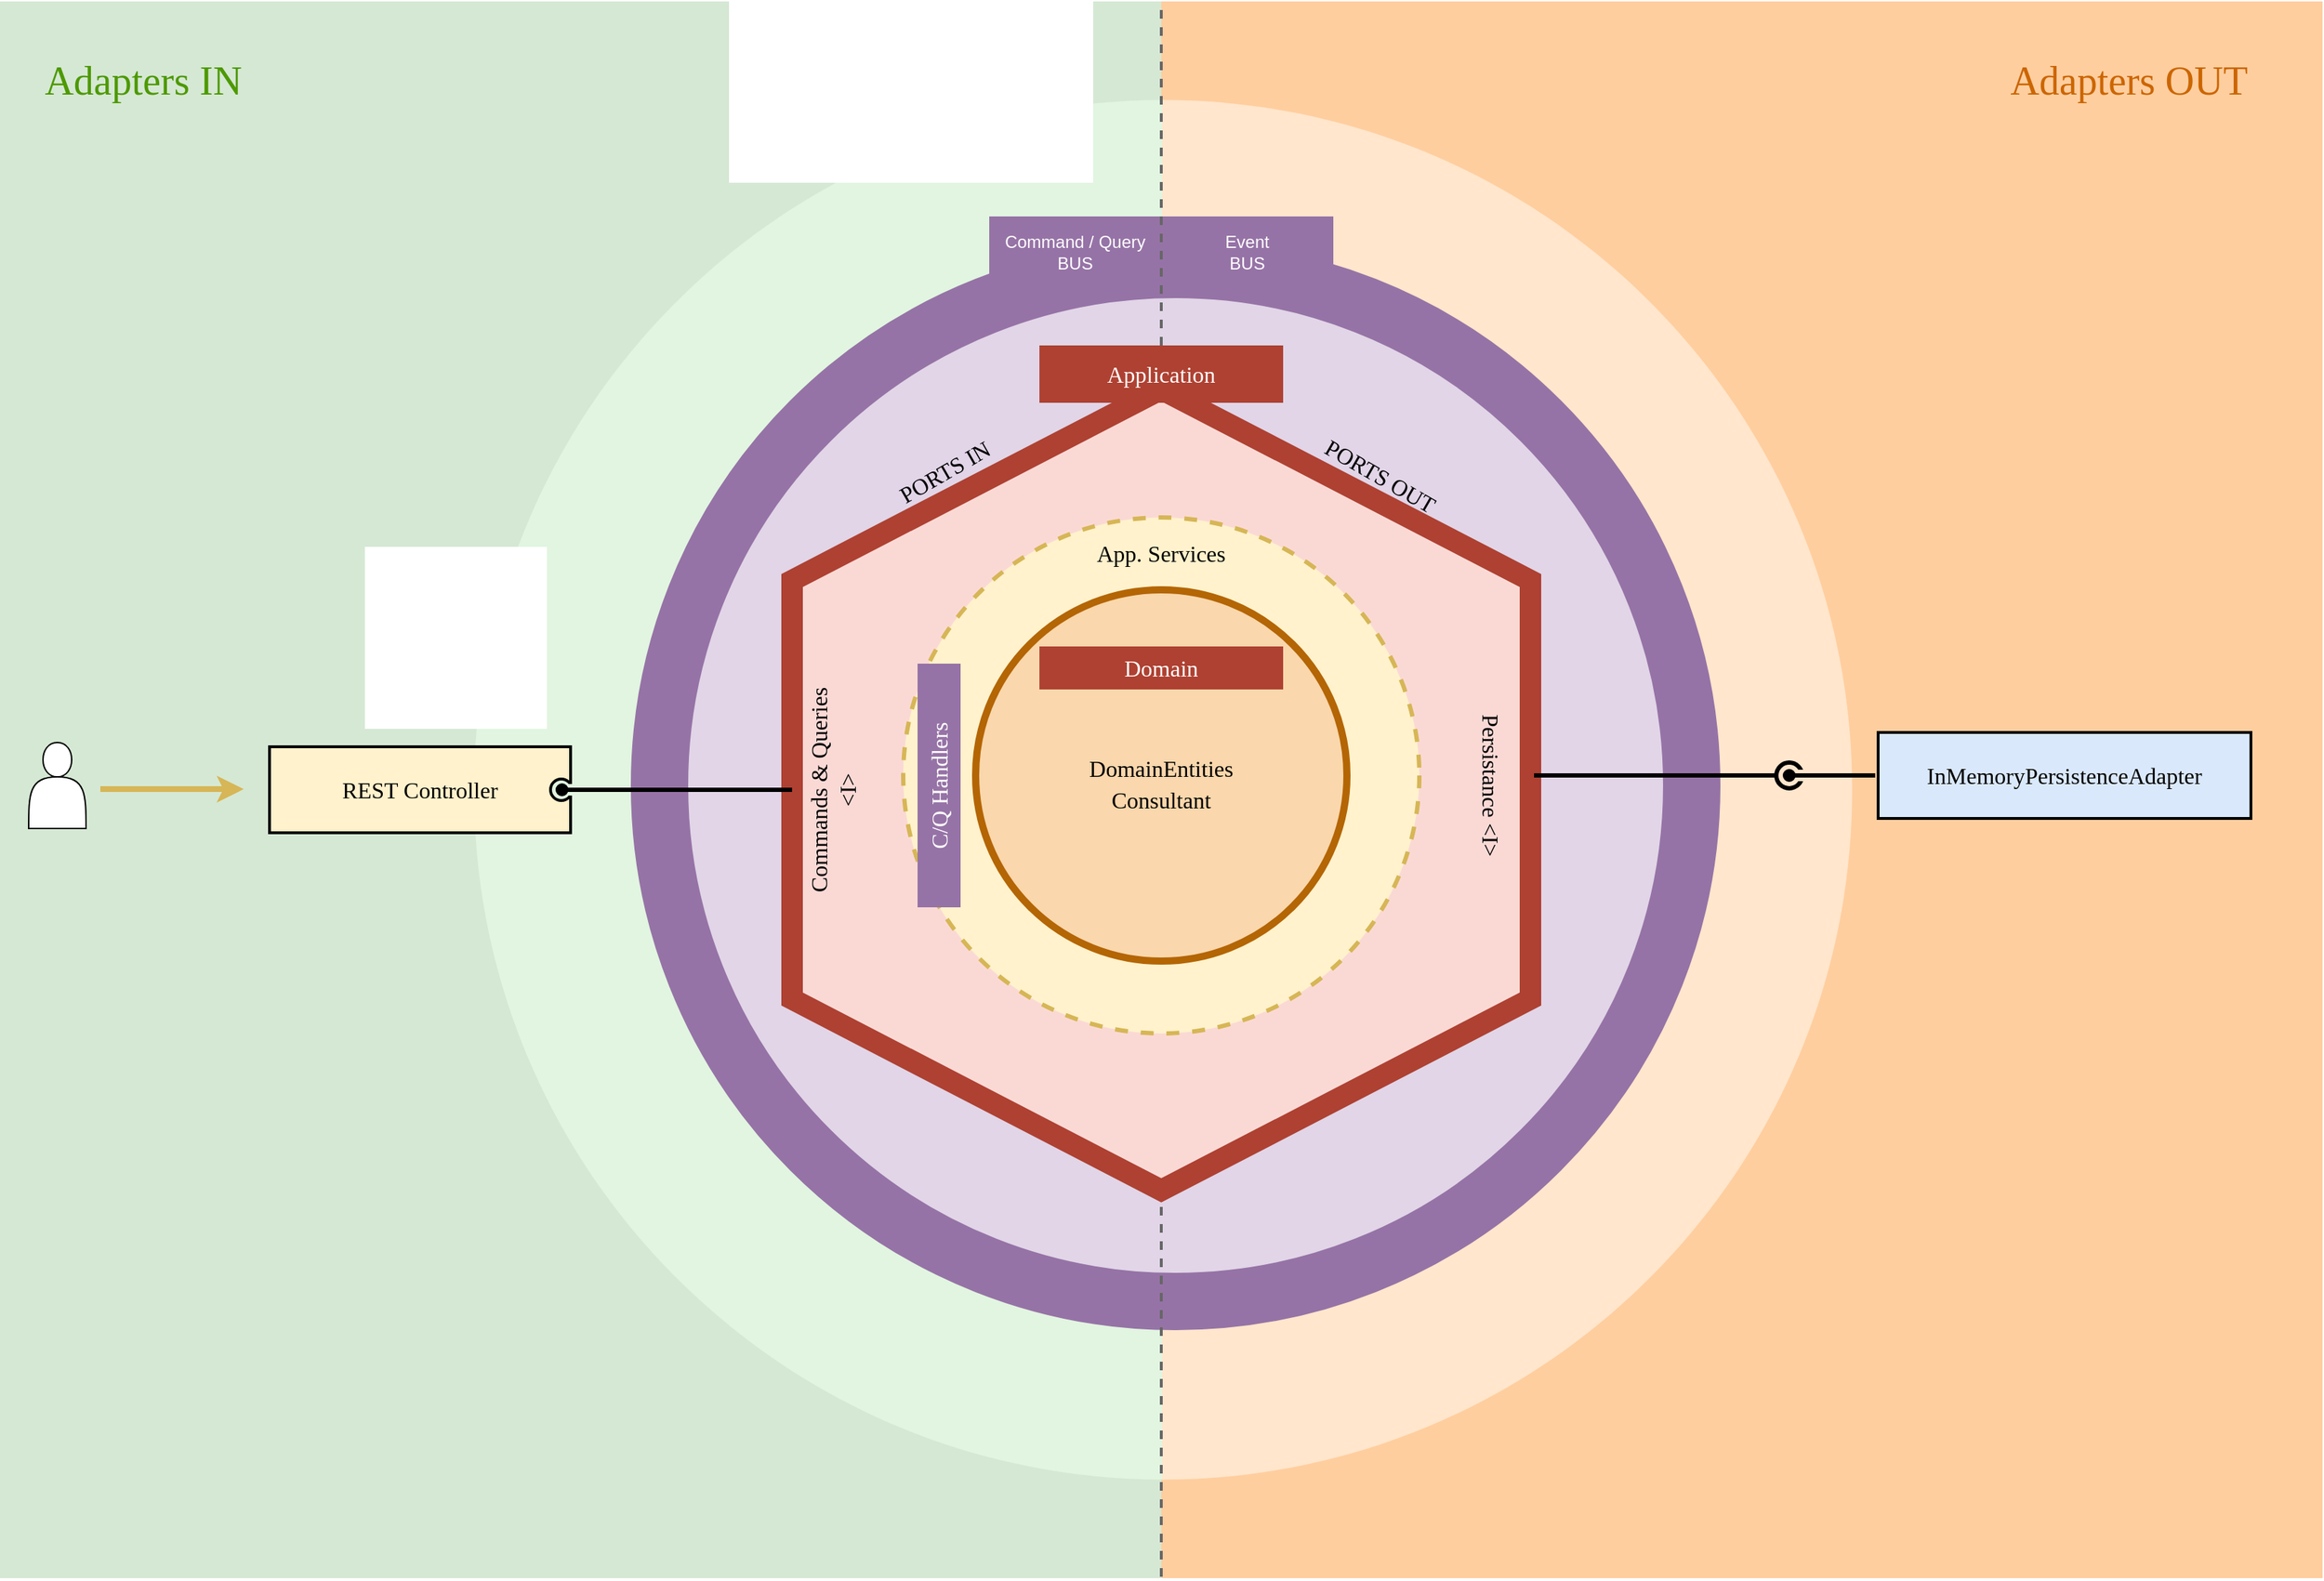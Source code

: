 <mxfile version="19.0.3" type="device"><diagram id="GYNA2H2gV2U_i67wcPqO" name="Port-Adapter-Architecture"><mxGraphModel dx="1825" dy="1346" grid="1" gridSize="10" guides="1" tooltips="1" connect="1" arrows="1" fold="1" page="1" pageScale="1" pageWidth="827" pageHeight="1169" math="0" shadow="0"><root><mxCell id="0"/><mxCell id="1" parent="0"/><mxCell id="Wg2WPYkWmGxqMk68Ed48-8" value="" style="rounded=0;whiteSpace=wrap;html=1;fillColor=#D5E8D4;fontColor=#ffffff;strokeColor=none;" vertex="1" parent="1"><mxGeometry x="120" y="60" width="810" height="1100" as="geometry"/></mxCell><mxCell id="Wg2WPYkWmGxqMk68Ed48-10" value="" style="rounded=0;whiteSpace=wrap;html=1;fillColor=#FFCE9F;fontColor=#000000;strokeColor=none;" vertex="1" parent="1"><mxGeometry x="930" y="60" width="810" height="1100" as="geometry"/></mxCell><mxCell id="Wg2WPYkWmGxqMk68Ed48-47" value="" style="verticalLabelPosition=bottom;verticalAlign=top;html=1;shape=mxgraph.basic.half_circle;dashed=1;fontFamily=Tahoma;fontSize=16;strokeColor=none;strokeWidth=3;fillColor=#E1F5E0;gradientColor=none;rotation=90;" vertex="1" parent="1"><mxGeometry x="210" y="369.37" width="962.5" height="481.25" as="geometry"/></mxCell><mxCell id="Wg2WPYkWmGxqMk68Ed48-48" value="" style="verticalLabelPosition=bottom;verticalAlign=top;html=1;shape=mxgraph.basic.half_circle;dashed=1;fontFamily=Tahoma;fontSize=16;strokeColor=none;strokeWidth=3;fillColor=#FFE6CC;gradientColor=none;rotation=-90;" vertex="1" parent="1"><mxGeometry x="690" y="369.37" width="962.5" height="481.25" as="geometry"/></mxCell><mxCell id="Wg2WPYkWmGxqMk68Ed48-2" value="" style="ellipse;whiteSpace=wrap;html=1;aspect=fixed;fillColor=#e1d5e7;strokeWidth=40;strokeColor=#9673a6;" vertex="1" parent="1"><mxGeometry x="580" y="247" width="720" height="720" as="geometry"/></mxCell><mxCell id="Wg2WPYkWmGxqMk68Ed48-17" value="" style="shape=hexagon;perimeter=hexagonPerimeter2;whiteSpace=wrap;html=1;fixedSize=1;fontFamily=Tahoma;fontSize=16;fillColor=#fad9d5;size=133.46;rotation=90;strokeWidth=15;strokeColor=#ae4132;" vertex="1" parent="1"><mxGeometry x="650.54" y="352.5" width="558.92" height="515" as="geometry"/></mxCell><mxCell id="Wg2WPYkWmGxqMk68Ed48-28" value="" style="ellipse;whiteSpace=wrap;html=1;aspect=fixed;fontFamily=Tahoma;fontSize=16;strokeColor=#d6b656;strokeWidth=3;fillColor=#fff2cc;dashed=1;" vertex="1" parent="1"><mxGeometry x="750" y="420" width="360" height="360" as="geometry"/></mxCell><mxCell id="Wg2WPYkWmGxqMk68Ed48-3" value="" style="ellipse;whiteSpace=wrap;html=1;aspect=fixed;strokeWidth=5;fillColor=#fad7ac;strokeColor=#b46504;" vertex="1" parent="1"><mxGeometry x="800.5" y="470.5" width="259" height="259" as="geometry"/></mxCell><mxCell id="Wg2WPYkWmGxqMk68Ed48-4" value="Command / Query BUS" style="rounded=0;whiteSpace=wrap;html=1;strokeColor=none;fillColor=#9673A6;fontColor=#FFFFFF;" vertex="1" parent="1"><mxGeometry x="810" y="210" width="120" height="50" as="geometry"/></mxCell><mxCell id="Wg2WPYkWmGxqMk68Ed48-11" value="Adapters IN" style="text;html=1;strokeColor=none;fillColor=none;align=center;verticalAlign=middle;whiteSpace=wrap;rounded=0;fontFamily=Tahoma;fontSize=28;fontColor=#4D9900;" vertex="1" parent="1"><mxGeometry x="140" y="100" width="160" height="30" as="geometry"/></mxCell><mxCell id="Wg2WPYkWmGxqMk68Ed48-5" value="Event&lt;br&gt;BUS" style="rounded=0;whiteSpace=wrap;html=1;strokeColor=none;fillColor=#9673A6;fontColor=#FFFFFF;" vertex="1" parent="1"><mxGeometry x="930" y="210" width="120" height="50" as="geometry"/></mxCell><mxCell id="Wg2WPYkWmGxqMk68Ed48-12" value="Adapters OUT" style="text;html=1;strokeColor=none;fillColor=none;align=center;verticalAlign=middle;whiteSpace=wrap;rounded=0;fontFamily=Tahoma;fontSize=28;fontColor=#CC6600;" vertex="1" parent="1"><mxGeometry x="1510" y="100" width="190" height="30" as="geometry"/></mxCell><mxCell id="Wg2WPYkWmGxqMk68Ed48-14" value="REST Controller" style="rounded=0;whiteSpace=wrap;html=1;fontFamily=Tahoma;fontSize=16;fillColor=#fff2cc;strokeColor=#000000;strokeWidth=2;" vertex="1" parent="1"><mxGeometry x="308" y="579.99" width="210" height="60" as="geometry"/></mxCell><mxCell id="Wg2WPYkWmGxqMk68Ed48-57" value="" style="ellipse;whiteSpace=wrap;html=1;aspect=fixed;fontFamily=Tahoma;fontSize=16;strokeColor=#000000;strokeWidth=2;fillColor=#E1F5E0;" vertex="1" parent="1"><mxGeometry x="503.99" y="602.49" width="15.01" height="15.01" as="geometry"/></mxCell><mxCell id="Wg2WPYkWmGxqMk68Ed48-16" value="" style="shape=actor;whiteSpace=wrap;html=1;fontFamily=Tahoma;fontSize=16;fillColor=default;" vertex="1" parent="1"><mxGeometry x="140" y="577" width="40" height="60" as="geometry"/></mxCell><mxCell id="Wg2WPYkWmGxqMk68Ed48-25" value="Commands &amp;amp; Queries&lt;br&gt;&amp;lt;I&amp;gt;" style="text;html=1;strokeColor=none;fillColor=none;align=center;verticalAlign=middle;whiteSpace=wrap;rounded=0;fontFamily=Tahoma;fontSize=16;rotation=-90;" vertex="1" parent="1"><mxGeometry x="616" y="595" width="170" height="30" as="geometry"/></mxCell><mxCell id="Wg2WPYkWmGxqMk68Ed48-26" value="PORTS IN" style="text;html=1;strokeColor=none;fillColor=none;align=center;verticalAlign=middle;whiteSpace=wrap;rounded=0;fontFamily=Tahoma;fontSize=16;rotation=-30;" vertex="1" parent="1"><mxGeometry x="734" y="373" width="90" height="30" as="geometry"/></mxCell><mxCell id="Wg2WPYkWmGxqMk68Ed48-29" value="Application" style="rounded=0;whiteSpace=wrap;html=1;dashed=1;fontFamily=Tahoma;fontSize=16;strokeColor=none;strokeWidth=3;fillColor=#AE4132;gradientColor=none;fontColor=#FFFFFF;" vertex="1" parent="1"><mxGeometry x="845" y="300" width="170" height="40" as="geometry"/></mxCell><mxCell id="Wg2WPYkWmGxqMk68Ed48-30" value="PORTS OUT" style="text;html=1;strokeColor=none;fillColor=none;align=center;verticalAlign=middle;whiteSpace=wrap;rounded=0;fontFamily=Tahoma;fontSize=16;rotation=30;" vertex="1" parent="1"><mxGeometry x="1038" y="376" width="90" height="30" as="geometry"/></mxCell><mxCell id="Wg2WPYkWmGxqMk68Ed48-35" value="DomainEntities" style="text;html=1;strokeColor=none;fillColor=none;align=center;verticalAlign=middle;whiteSpace=wrap;rounded=0;dashed=1;fontFamily=Tahoma;fontSize=16;" vertex="1" parent="1"><mxGeometry x="875" y="579.99" width="110" height="30" as="geometry"/></mxCell><mxCell id="Wg2WPYkWmGxqMk68Ed48-45" value="" style="endArrow=none;dashed=1;html=1;strokeWidth=2;rounded=0;shadow=0;sketch=0;fontFamily=Tahoma;fontSize=16;jumpStyle=none;jumpSize=11;entryX=0;entryY=0;entryDx=0;entryDy=0;endSize=6;strokeColor=#666666;exitX=0.5;exitY=0;exitDx=0;exitDy=0;" edge="1" parent="1" source="Wg2WPYkWmGxqMk68Ed48-29" target="Wg2WPYkWmGxqMk68Ed48-10"><mxGeometry width="50" height="50" relative="1" as="geometry"><mxPoint x="930" y="220" as="sourcePoint"/><mxPoint x="1080" y="550" as="targetPoint"/></mxGeometry></mxCell><mxCell id="Wg2WPYkWmGxqMk68Ed48-36" value="Consultant" style="text;html=1;strokeColor=none;fillColor=none;align=center;verticalAlign=middle;whiteSpace=wrap;rounded=0;dashed=1;fontFamily=Tahoma;fontSize=16;" vertex="1" parent="1"><mxGeometry x="875" y="601.99" width="110" height="30" as="geometry"/></mxCell><mxCell id="Wg2WPYkWmGxqMk68Ed48-39" value="InMemoryPersistenceAdapter" style="rounded=0;whiteSpace=wrap;html=1;fontFamily=Tahoma;fontSize=16;strokeColor=#000000;strokeWidth=2;fillColor=#dae8fc;" vertex="1" parent="1"><mxGeometry x="1430" y="570" width="260" height="60" as="geometry"/></mxCell><mxCell id="Wg2WPYkWmGxqMk68Ed48-59" value="" style="rounded=0;whiteSpace=wrap;html=1;fontFamily=Tahoma;fontSize=16;strokeColor=none;strokeWidth=2;fillColor=#E1F5E0;gradientColor=none;" vertex="1" parent="1"><mxGeometry x="512" y="606" width="11" height="8" as="geometry"/></mxCell><mxCell id="Wg2WPYkWmGxqMk68Ed48-40" value="Persistance &amp;lt;I&amp;gt;" style="text;html=1;strokeColor=none;fillColor=none;align=center;verticalAlign=middle;whiteSpace=wrap;rounded=0;dashed=1;fontFamily=Tahoma;fontSize=16;rotation=90;" vertex="1" parent="1"><mxGeometry x="1090" y="592" width="140" height="30" as="geometry"/></mxCell><mxCell id="Wg2WPYkWmGxqMk68Ed48-24" value="" style="endArrow=oval;html=1;rounded=0;shadow=0;sketch=0;fontFamily=Tahoma;fontSize=16;strokeWidth=3;jumpStyle=none;startArrow=none;startFill=0;endFill=1;exitX=0.5;exitY=1;exitDx=0;exitDy=0;entryX=0;entryY=0.5;entryDx=0;entryDy=0;" edge="1" parent="1"><mxGeometry width="50" height="50" relative="1" as="geometry"><mxPoint x="672.5" y="610.0" as="sourcePoint"/><mxPoint x="512" y="610" as="targetPoint"/></mxGeometry></mxCell><mxCell id="Wg2WPYkWmGxqMk68Ed48-33" value="Domain" style="rounded=0;whiteSpace=wrap;html=1;dashed=1;fontFamily=Tahoma;fontSize=16;strokeColor=none;strokeWidth=3;fillColor=#AE4132;gradientColor=none;fontColor=#FFFFFF;" vertex="1" parent="1"><mxGeometry x="845" y="510" width="170" height="30" as="geometry"/></mxCell><mxCell id="Wg2WPYkWmGxqMk68Ed48-42" value="" style="endArrow=circle;html=1;rounded=0;shadow=0;sketch=0;fontFamily=Tahoma;fontSize=16;strokeWidth=3;jumpStyle=none;startArrow=none;startFill=0;endFill=0;jumpSize=6;" edge="1" parent="1"><mxGeometry width="50" height="50" relative="1" as="geometry"><mxPoint x="1190" y="600" as="sourcePoint"/><mxPoint x="1380" y="600" as="targetPoint"/></mxGeometry></mxCell><mxCell id="Wg2WPYkWmGxqMk68Ed48-61" value="" style="rounded=0;whiteSpace=wrap;html=1;fontFamily=Tahoma;fontSize=16;strokeColor=none;strokeWidth=2;fillColor=#FFE6CC;gradientColor=none;" vertex="1" parent="1"><mxGeometry x="1370" y="596" width="11" height="8" as="geometry"/></mxCell><mxCell id="Wg2WPYkWmGxqMk68Ed48-43" value="" style="endArrow=oval;html=1;rounded=0;shadow=0;sketch=0;fontFamily=Tahoma;fontSize=16;strokeWidth=3;jumpStyle=none;jumpSize=6;exitX=0;exitY=0.5;exitDx=0;exitDy=0;endFill=1;" edge="1" parent="1"><mxGeometry width="50" height="50" relative="1" as="geometry"><mxPoint x="1428" y="600" as="sourcePoint"/><mxPoint x="1368" y="600" as="targetPoint"/></mxGeometry></mxCell><mxCell id="Wg2WPYkWmGxqMk68Ed48-51" value="" style="endArrow=classic;html=1;rounded=0;shadow=0;sketch=0;fontFamily=Tahoma;fontSize=16;endSize=6;strokeWidth=4;jumpStyle=none;jumpSize=12;fillColor=#fff2cc;strokeColor=#d6b656;" edge="1" parent="1"><mxGeometry width="50" height="50" relative="1" as="geometry"><mxPoint x="190" y="609.55" as="sourcePoint"/><mxPoint x="290" y="609.55" as="targetPoint"/></mxGeometry></mxCell><mxCell id="Wg2WPYkWmGxqMk68Ed48-52" value="" style="endArrow=none;dashed=1;html=1;strokeWidth=2;rounded=0;shadow=0;sketch=0;fontFamily=Tahoma;fontSize=16;jumpStyle=none;jumpSize=11;endSize=6;exitX=0;exitY=1;exitDx=0;exitDy=0;strokeColor=#666666;" edge="1" parent="1"><mxGeometry width="50" height="50" relative="1" as="geometry"><mxPoint x="930" y="1159" as="sourcePoint"/><mxPoint x="930" y="899" as="targetPoint"/></mxGeometry></mxCell><mxCell id="Wg2WPYkWmGxqMk68Ed48-56" value="App. Services" style="text;html=1;strokeColor=none;fillColor=none;align=center;verticalAlign=middle;whiteSpace=wrap;rounded=0;fontFamily=Tahoma;fontSize=16;" vertex="1" parent="1"><mxGeometry x="880" y="430" width="100" height="30" as="geometry"/></mxCell><mxCell id="Wg2WPYkWmGxqMk68Ed48-64" value="C/Q Handlers" style="rounded=0;whiteSpace=wrap;html=1;fontFamily=Tahoma;fontSize=16;strokeColor=none;strokeWidth=3;fillColor=#9673A6;rotation=-90;fontColor=#FFFFFF;" vertex="1" parent="1"><mxGeometry x="690" y="592" width="170" height="30" as="geometry"/></mxCell></root></mxGraphModel></diagram></mxfile>